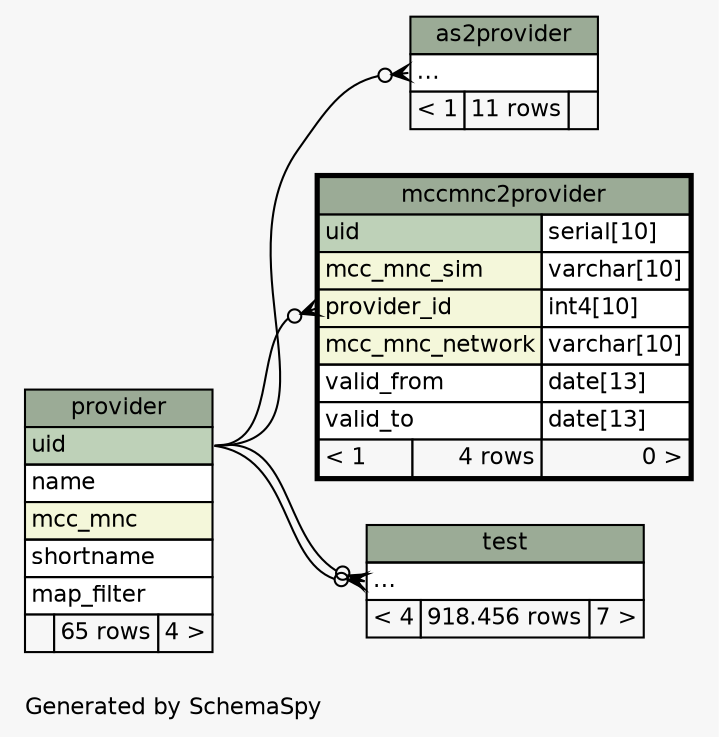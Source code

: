 // dot 2.38.0 on Windows 8 6.2
// SchemaSpy rev 590
digraph "twoDegreesRelationshipsDiagram" {
  graph [
    rankdir="RL"
    bgcolor="#f7f7f7"
    label="\nGenerated by SchemaSpy"
    labeljust="l"
    nodesep="0.18"
    ranksep="0.46"
    fontname="Helvetica"
    fontsize="11"
  ];
  node [
    fontname="Helvetica"
    fontsize="11"
    shape="plaintext"
  ];
  edge [
    arrowsize="0.8"
  ];
  "as2provider":"elipses":w -> "provider":"uid":e [arrowhead=none dir=back arrowtail=crowodot];
  "mccmnc2provider":"provider_id":w -> "provider":"uid":e [arrowhead=none dir=back arrowtail=crowodot];
  "test":"elipses":w -> "provider":"uid":e [arrowhead=none dir=back arrowtail=crowodot];
  "test":"elipses":w -> "provider":"uid":e [arrowhead=none dir=back arrowtail=crowodot];
  "as2provider" [
    label=<
    <TABLE BORDER="0" CELLBORDER="1" CELLSPACING="0" BGCOLOR="#ffffff">
      <TR><TD COLSPAN="3" BGCOLOR="#9bab96" ALIGN="CENTER">as2provider</TD></TR>
      <TR><TD PORT="elipses" COLSPAN="3" ALIGN="LEFT">...</TD></TR>
      <TR><TD ALIGN="LEFT" BGCOLOR="#f7f7f7">&lt; 1</TD><TD ALIGN="RIGHT" BGCOLOR="#f7f7f7">11 rows</TD><TD ALIGN="RIGHT" BGCOLOR="#f7f7f7">  </TD></TR>
    </TABLE>>
    URL="as2provider.html"
    tooltip="as2provider"
  ];
  "mccmnc2provider" [
    label=<
    <TABLE BORDER="2" CELLBORDER="1" CELLSPACING="0" BGCOLOR="#ffffff">
      <TR><TD COLSPAN="3" BGCOLOR="#9bab96" ALIGN="CENTER">mccmnc2provider</TD></TR>
      <TR><TD PORT="uid" COLSPAN="2" BGCOLOR="#bed1b8" ALIGN="LEFT">uid</TD><TD PORT="uid.type" ALIGN="LEFT">serial[10]</TD></TR>
      <TR><TD PORT="mcc_mnc_sim" COLSPAN="2" BGCOLOR="#f4f7da" ALIGN="LEFT">mcc_mnc_sim</TD><TD PORT="mcc_mnc_sim.type" ALIGN="LEFT">varchar[10]</TD></TR>
      <TR><TD PORT="provider_id" COLSPAN="2" BGCOLOR="#f4f7da" ALIGN="LEFT">provider_id</TD><TD PORT="provider_id.type" ALIGN="LEFT">int4[10]</TD></TR>
      <TR><TD PORT="mcc_mnc_network" COLSPAN="2" BGCOLOR="#f4f7da" ALIGN="LEFT">mcc_mnc_network</TD><TD PORT="mcc_mnc_network.type" ALIGN="LEFT">varchar[10]</TD></TR>
      <TR><TD PORT="valid_from" COLSPAN="2" ALIGN="LEFT">valid_from</TD><TD PORT="valid_from.type" ALIGN="LEFT">date[13]</TD></TR>
      <TR><TD PORT="valid_to" COLSPAN="2" ALIGN="LEFT">valid_to</TD><TD PORT="valid_to.type" ALIGN="LEFT">date[13]</TD></TR>
      <TR><TD ALIGN="LEFT" BGCOLOR="#f7f7f7">&lt; 1</TD><TD ALIGN="RIGHT" BGCOLOR="#f7f7f7">4 rows</TD><TD ALIGN="RIGHT" BGCOLOR="#f7f7f7">0 &gt;</TD></TR>
    </TABLE>>
    URL="mccmnc2provider.html"
    tooltip="mccmnc2provider"
  ];
  "provider" [
    label=<
    <TABLE BORDER="0" CELLBORDER="1" CELLSPACING="0" BGCOLOR="#ffffff">
      <TR><TD COLSPAN="3" BGCOLOR="#9bab96" ALIGN="CENTER">provider</TD></TR>
      <TR><TD PORT="uid" COLSPAN="3" BGCOLOR="#bed1b8" ALIGN="LEFT">uid</TD></TR>
      <TR><TD PORT="name" COLSPAN="3" ALIGN="LEFT">name</TD></TR>
      <TR><TD PORT="mcc_mnc" COLSPAN="3" BGCOLOR="#f4f7da" ALIGN="LEFT">mcc_mnc</TD></TR>
      <TR><TD PORT="shortname" COLSPAN="3" ALIGN="LEFT">shortname</TD></TR>
      <TR><TD PORT="map_filter" COLSPAN="3" ALIGN="LEFT">map_filter</TD></TR>
      <TR><TD ALIGN="LEFT" BGCOLOR="#f7f7f7">  </TD><TD ALIGN="RIGHT" BGCOLOR="#f7f7f7">65 rows</TD><TD ALIGN="RIGHT" BGCOLOR="#f7f7f7">4 &gt;</TD></TR>
    </TABLE>>
    URL="provider.html"
    tooltip="provider"
  ];
  "test" [
    label=<
    <TABLE BORDER="0" CELLBORDER="1" CELLSPACING="0" BGCOLOR="#ffffff">
      <TR><TD COLSPAN="3" BGCOLOR="#9bab96" ALIGN="CENTER">test</TD></TR>
      <TR><TD PORT="elipses" COLSPAN="3" ALIGN="LEFT">...</TD></TR>
      <TR><TD ALIGN="LEFT" BGCOLOR="#f7f7f7">&lt; 4</TD><TD ALIGN="RIGHT" BGCOLOR="#f7f7f7">918.456 rows</TD><TD ALIGN="RIGHT" BGCOLOR="#f7f7f7">7 &gt;</TD></TR>
    </TABLE>>
    URL="test.html"
    tooltip="test"
  ];
}
